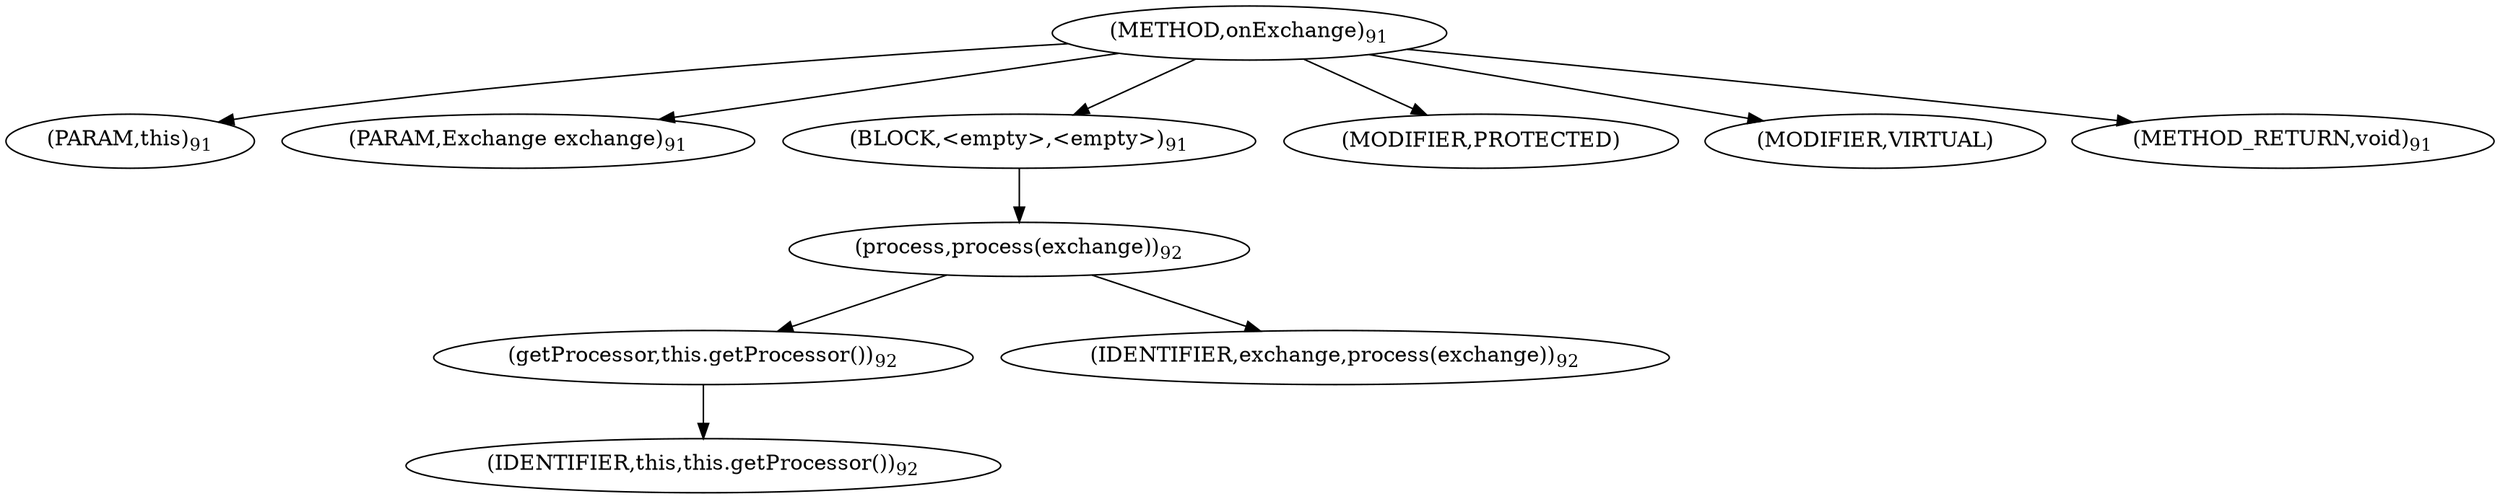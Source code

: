 digraph "onExchange" {  
"165" [label = <(METHOD,onExchange)<SUB>91</SUB>> ]
"24" [label = <(PARAM,this)<SUB>91</SUB>> ]
"166" [label = <(PARAM,Exchange exchange)<SUB>91</SUB>> ]
"167" [label = <(BLOCK,&lt;empty&gt;,&lt;empty&gt;)<SUB>91</SUB>> ]
"168" [label = <(process,process(exchange))<SUB>92</SUB>> ]
"169" [label = <(getProcessor,this.getProcessor())<SUB>92</SUB>> ]
"23" [label = <(IDENTIFIER,this,this.getProcessor())<SUB>92</SUB>> ]
"170" [label = <(IDENTIFIER,exchange,process(exchange))<SUB>92</SUB>> ]
"171" [label = <(MODIFIER,PROTECTED)> ]
"172" [label = <(MODIFIER,VIRTUAL)> ]
"173" [label = <(METHOD_RETURN,void)<SUB>91</SUB>> ]
  "165" -> "24" 
  "165" -> "166" 
  "165" -> "167" 
  "165" -> "171" 
  "165" -> "172" 
  "165" -> "173" 
  "167" -> "168" 
  "168" -> "169" 
  "168" -> "170" 
  "169" -> "23" 
}
